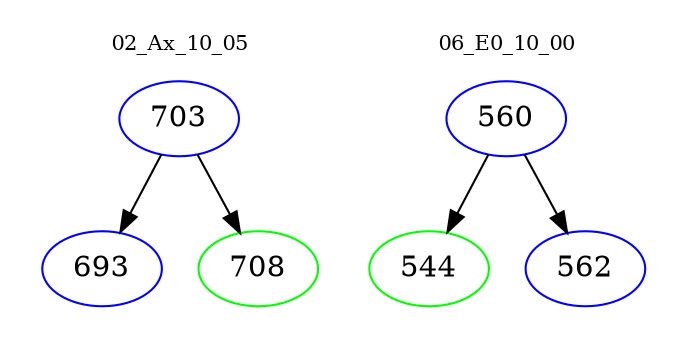 digraph{
subgraph cluster_0 {
color = white
label = "02_Ax_10_05";
fontsize=10;
T0_703 [label="703", color="blue"]
T0_703 -> T0_693 [color="black"]
T0_693 [label="693", color="blue"]
T0_703 -> T0_708 [color="black"]
T0_708 [label="708", color="green"]
}
subgraph cluster_1 {
color = white
label = "06_E0_10_00";
fontsize=10;
T1_560 [label="560", color="blue"]
T1_560 -> T1_544 [color="black"]
T1_544 [label="544", color="green"]
T1_560 -> T1_562 [color="black"]
T1_562 [label="562", color="blue"]
}
}
